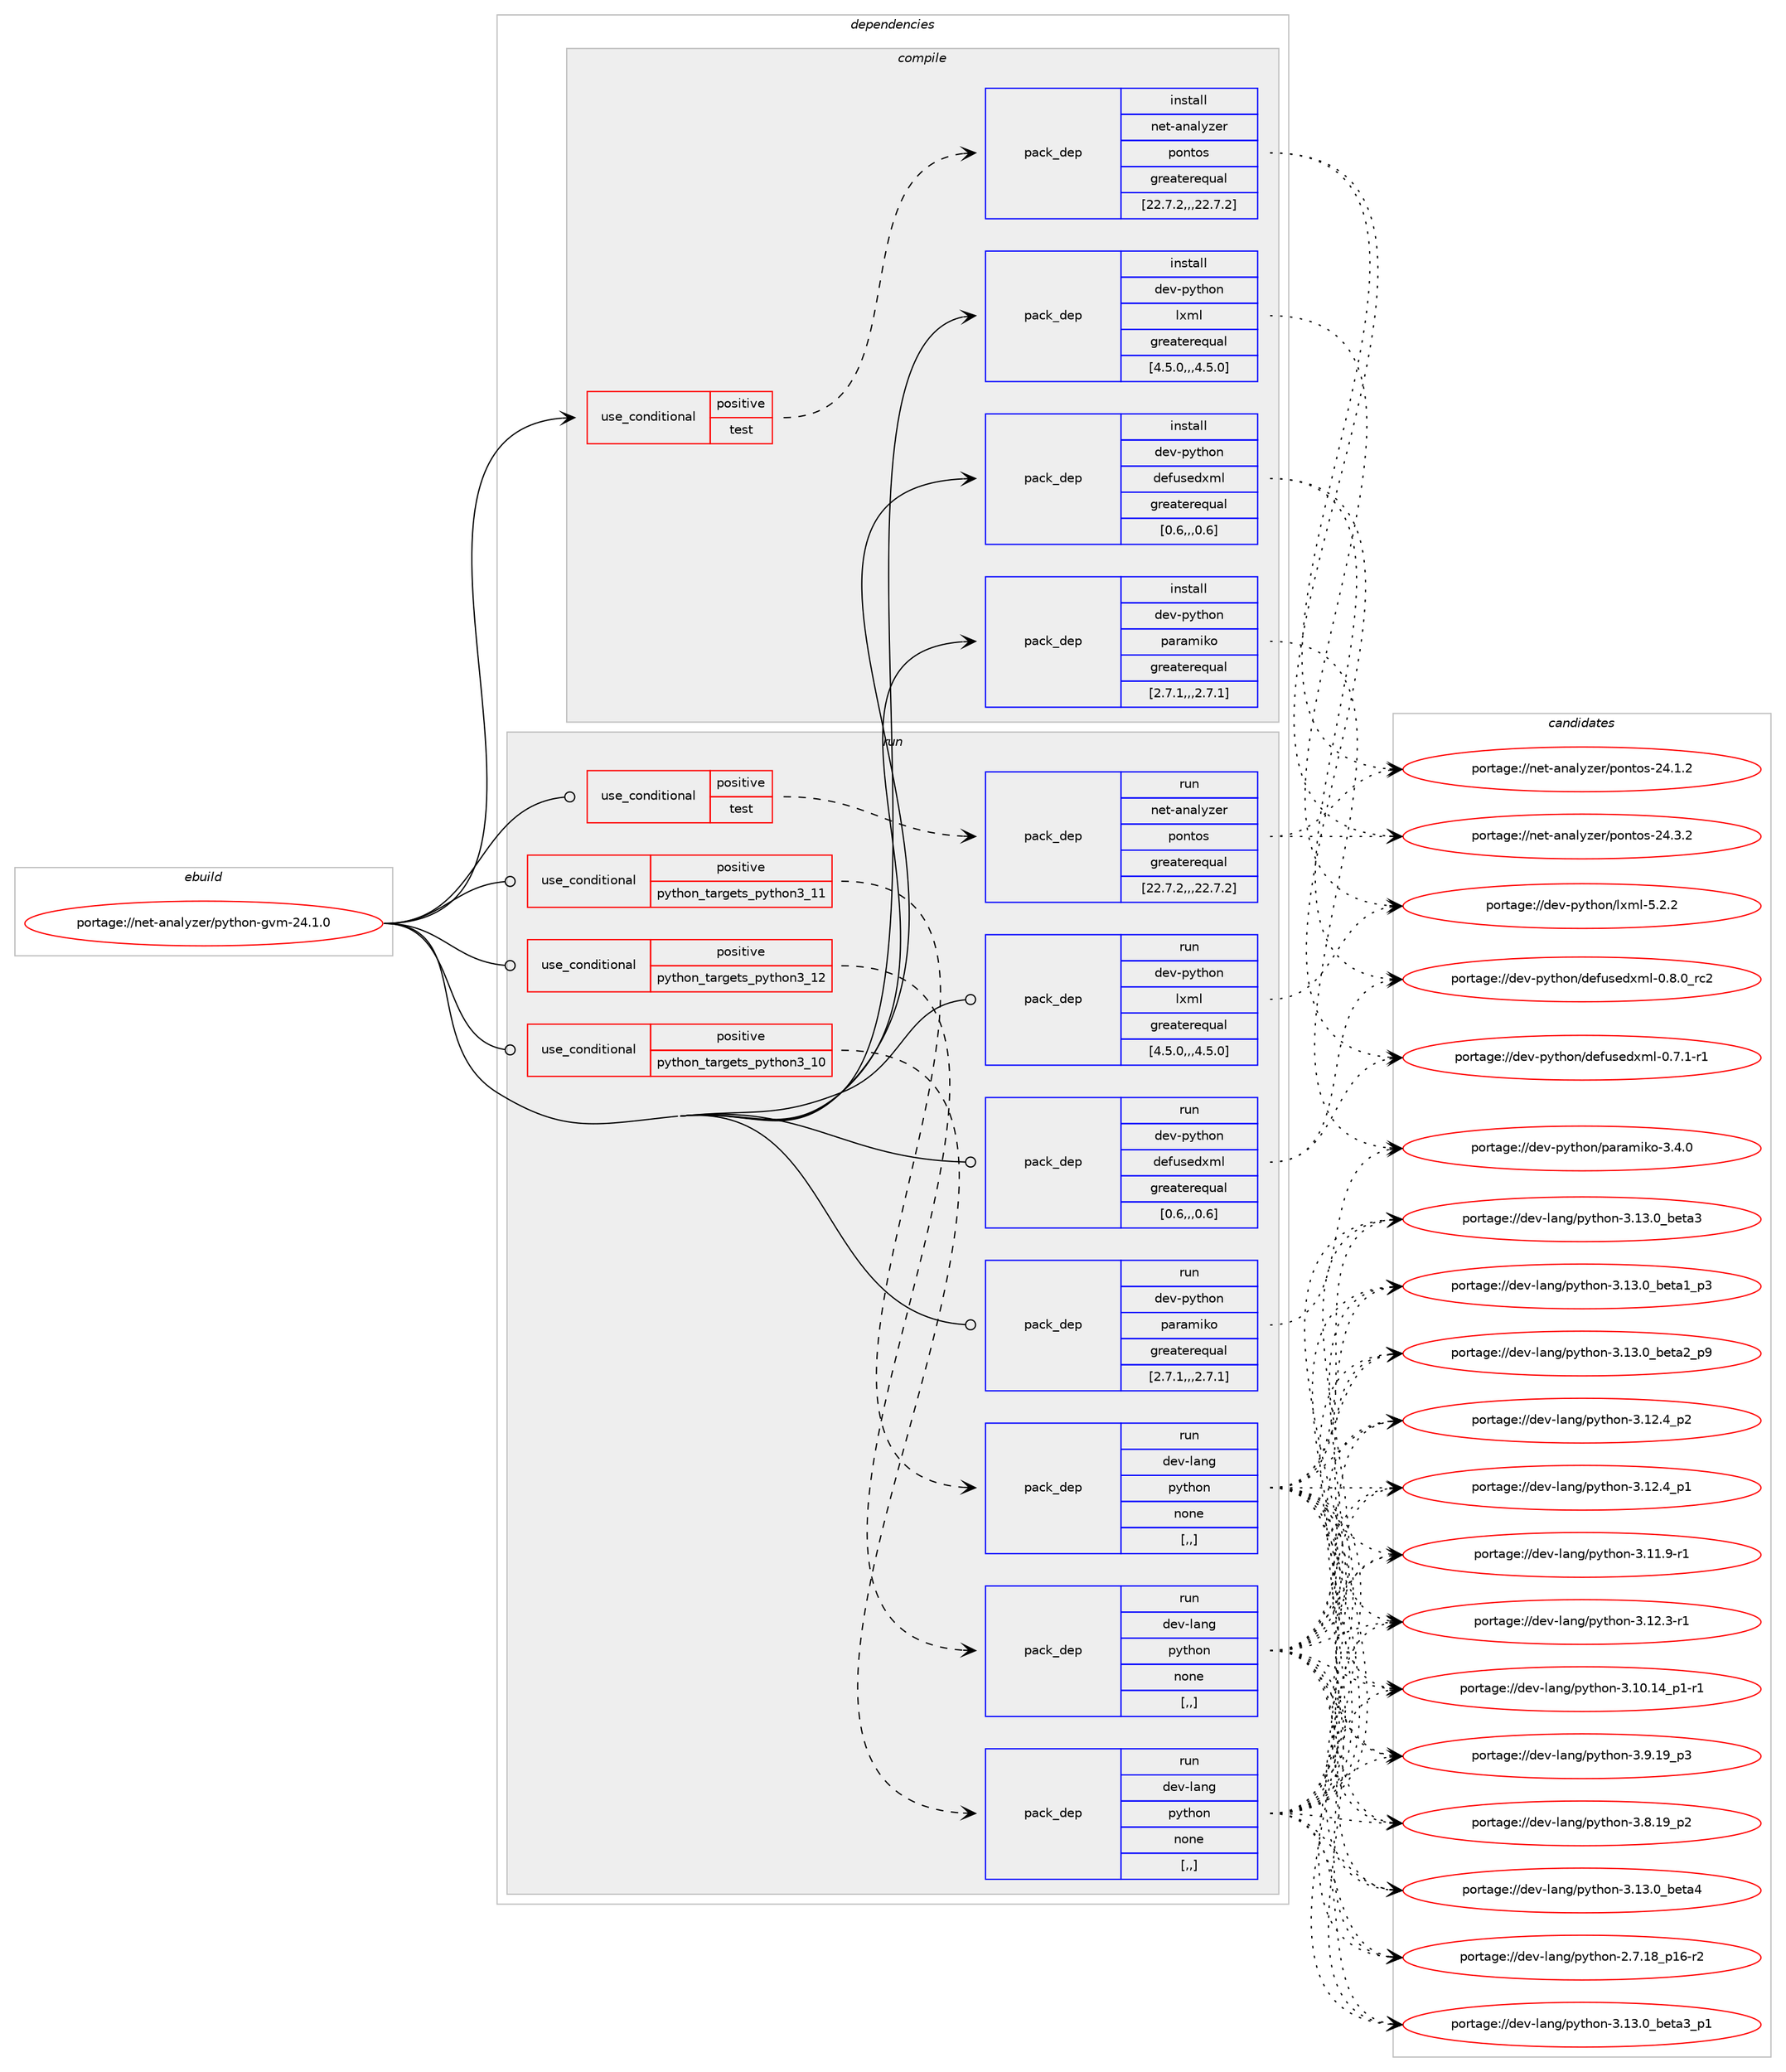 digraph prolog {

# *************
# Graph options
# *************

newrank=true;
concentrate=true;
compound=true;
graph [rankdir=LR,fontname=Helvetica,fontsize=10,ranksep=1.5];#, ranksep=2.5, nodesep=0.2];
edge  [arrowhead=vee];
node  [fontname=Helvetica,fontsize=10];

# **********
# The ebuild
# **********

subgraph cluster_leftcol {
color=gray;
label=<<i>ebuild</i>>;
id [label="portage://net-analyzer/python-gvm-24.1.0", color=red, width=4, href="../net-analyzer/python-gvm-24.1.0.svg"];
}

# ****************
# The dependencies
# ****************

subgraph cluster_midcol {
color=gray;
label=<<i>dependencies</i>>;
subgraph cluster_compile {
fillcolor="#eeeeee";
style=filled;
label=<<i>compile</i>>;
subgraph cond88125 {
dependency341654 [label=<<TABLE BORDER="0" CELLBORDER="1" CELLSPACING="0" CELLPADDING="4"><TR><TD ROWSPAN="3" CELLPADDING="10">use_conditional</TD></TR><TR><TD>positive</TD></TR><TR><TD>test</TD></TR></TABLE>>, shape=none, color=red];
subgraph pack250929 {
dependency341655 [label=<<TABLE BORDER="0" CELLBORDER="1" CELLSPACING="0" CELLPADDING="4" WIDTH="220"><TR><TD ROWSPAN="6" CELLPADDING="30">pack_dep</TD></TR><TR><TD WIDTH="110">install</TD></TR><TR><TD>net-analyzer</TD></TR><TR><TD>pontos</TD></TR><TR><TD>greaterequal</TD></TR><TR><TD>[22.7.2,,,22.7.2]</TD></TR></TABLE>>, shape=none, color=blue];
}
dependency341654:e -> dependency341655:w [weight=20,style="dashed",arrowhead="vee"];
}
id:e -> dependency341654:w [weight=20,style="solid",arrowhead="vee"];
subgraph pack250930 {
dependency341656 [label=<<TABLE BORDER="0" CELLBORDER="1" CELLSPACING="0" CELLPADDING="4" WIDTH="220"><TR><TD ROWSPAN="6" CELLPADDING="30">pack_dep</TD></TR><TR><TD WIDTH="110">install</TD></TR><TR><TD>dev-python</TD></TR><TR><TD>defusedxml</TD></TR><TR><TD>greaterequal</TD></TR><TR><TD>[0.6,,,0.6]</TD></TR></TABLE>>, shape=none, color=blue];
}
id:e -> dependency341656:w [weight=20,style="solid",arrowhead="vee"];
subgraph pack250931 {
dependency341657 [label=<<TABLE BORDER="0" CELLBORDER="1" CELLSPACING="0" CELLPADDING="4" WIDTH="220"><TR><TD ROWSPAN="6" CELLPADDING="30">pack_dep</TD></TR><TR><TD WIDTH="110">install</TD></TR><TR><TD>dev-python</TD></TR><TR><TD>lxml</TD></TR><TR><TD>greaterequal</TD></TR><TR><TD>[4.5.0,,,4.5.0]</TD></TR></TABLE>>, shape=none, color=blue];
}
id:e -> dependency341657:w [weight=20,style="solid",arrowhead="vee"];
subgraph pack250932 {
dependency341658 [label=<<TABLE BORDER="0" CELLBORDER="1" CELLSPACING="0" CELLPADDING="4" WIDTH="220"><TR><TD ROWSPAN="6" CELLPADDING="30">pack_dep</TD></TR><TR><TD WIDTH="110">install</TD></TR><TR><TD>dev-python</TD></TR><TR><TD>paramiko</TD></TR><TR><TD>greaterequal</TD></TR><TR><TD>[2.7.1,,,2.7.1]</TD></TR></TABLE>>, shape=none, color=blue];
}
id:e -> dependency341658:w [weight=20,style="solid",arrowhead="vee"];
}
subgraph cluster_compileandrun {
fillcolor="#eeeeee";
style=filled;
label=<<i>compile and run</i>>;
}
subgraph cluster_run {
fillcolor="#eeeeee";
style=filled;
label=<<i>run</i>>;
subgraph cond88126 {
dependency341659 [label=<<TABLE BORDER="0" CELLBORDER="1" CELLSPACING="0" CELLPADDING="4"><TR><TD ROWSPAN="3" CELLPADDING="10">use_conditional</TD></TR><TR><TD>positive</TD></TR><TR><TD>python_targets_python3_10</TD></TR></TABLE>>, shape=none, color=red];
subgraph pack250933 {
dependency341660 [label=<<TABLE BORDER="0" CELLBORDER="1" CELLSPACING="0" CELLPADDING="4" WIDTH="220"><TR><TD ROWSPAN="6" CELLPADDING="30">pack_dep</TD></TR><TR><TD WIDTH="110">run</TD></TR><TR><TD>dev-lang</TD></TR><TR><TD>python</TD></TR><TR><TD>none</TD></TR><TR><TD>[,,]</TD></TR></TABLE>>, shape=none, color=blue];
}
dependency341659:e -> dependency341660:w [weight=20,style="dashed",arrowhead="vee"];
}
id:e -> dependency341659:w [weight=20,style="solid",arrowhead="odot"];
subgraph cond88127 {
dependency341661 [label=<<TABLE BORDER="0" CELLBORDER="1" CELLSPACING="0" CELLPADDING="4"><TR><TD ROWSPAN="3" CELLPADDING="10">use_conditional</TD></TR><TR><TD>positive</TD></TR><TR><TD>python_targets_python3_11</TD></TR></TABLE>>, shape=none, color=red];
subgraph pack250934 {
dependency341662 [label=<<TABLE BORDER="0" CELLBORDER="1" CELLSPACING="0" CELLPADDING="4" WIDTH="220"><TR><TD ROWSPAN="6" CELLPADDING="30">pack_dep</TD></TR><TR><TD WIDTH="110">run</TD></TR><TR><TD>dev-lang</TD></TR><TR><TD>python</TD></TR><TR><TD>none</TD></TR><TR><TD>[,,]</TD></TR></TABLE>>, shape=none, color=blue];
}
dependency341661:e -> dependency341662:w [weight=20,style="dashed",arrowhead="vee"];
}
id:e -> dependency341661:w [weight=20,style="solid",arrowhead="odot"];
subgraph cond88128 {
dependency341663 [label=<<TABLE BORDER="0" CELLBORDER="1" CELLSPACING="0" CELLPADDING="4"><TR><TD ROWSPAN="3" CELLPADDING="10">use_conditional</TD></TR><TR><TD>positive</TD></TR><TR><TD>python_targets_python3_12</TD></TR></TABLE>>, shape=none, color=red];
subgraph pack250935 {
dependency341664 [label=<<TABLE BORDER="0" CELLBORDER="1" CELLSPACING="0" CELLPADDING="4" WIDTH="220"><TR><TD ROWSPAN="6" CELLPADDING="30">pack_dep</TD></TR><TR><TD WIDTH="110">run</TD></TR><TR><TD>dev-lang</TD></TR><TR><TD>python</TD></TR><TR><TD>none</TD></TR><TR><TD>[,,]</TD></TR></TABLE>>, shape=none, color=blue];
}
dependency341663:e -> dependency341664:w [weight=20,style="dashed",arrowhead="vee"];
}
id:e -> dependency341663:w [weight=20,style="solid",arrowhead="odot"];
subgraph cond88129 {
dependency341665 [label=<<TABLE BORDER="0" CELLBORDER="1" CELLSPACING="0" CELLPADDING="4"><TR><TD ROWSPAN="3" CELLPADDING="10">use_conditional</TD></TR><TR><TD>positive</TD></TR><TR><TD>test</TD></TR></TABLE>>, shape=none, color=red];
subgraph pack250936 {
dependency341666 [label=<<TABLE BORDER="0" CELLBORDER="1" CELLSPACING="0" CELLPADDING="4" WIDTH="220"><TR><TD ROWSPAN="6" CELLPADDING="30">pack_dep</TD></TR><TR><TD WIDTH="110">run</TD></TR><TR><TD>net-analyzer</TD></TR><TR><TD>pontos</TD></TR><TR><TD>greaterequal</TD></TR><TR><TD>[22.7.2,,,22.7.2]</TD></TR></TABLE>>, shape=none, color=blue];
}
dependency341665:e -> dependency341666:w [weight=20,style="dashed",arrowhead="vee"];
}
id:e -> dependency341665:w [weight=20,style="solid",arrowhead="odot"];
subgraph pack250937 {
dependency341667 [label=<<TABLE BORDER="0" CELLBORDER="1" CELLSPACING="0" CELLPADDING="4" WIDTH="220"><TR><TD ROWSPAN="6" CELLPADDING="30">pack_dep</TD></TR><TR><TD WIDTH="110">run</TD></TR><TR><TD>dev-python</TD></TR><TR><TD>defusedxml</TD></TR><TR><TD>greaterequal</TD></TR><TR><TD>[0.6,,,0.6]</TD></TR></TABLE>>, shape=none, color=blue];
}
id:e -> dependency341667:w [weight=20,style="solid",arrowhead="odot"];
subgraph pack250938 {
dependency341668 [label=<<TABLE BORDER="0" CELLBORDER="1" CELLSPACING="0" CELLPADDING="4" WIDTH="220"><TR><TD ROWSPAN="6" CELLPADDING="30">pack_dep</TD></TR><TR><TD WIDTH="110">run</TD></TR><TR><TD>dev-python</TD></TR><TR><TD>lxml</TD></TR><TR><TD>greaterequal</TD></TR><TR><TD>[4.5.0,,,4.5.0]</TD></TR></TABLE>>, shape=none, color=blue];
}
id:e -> dependency341668:w [weight=20,style="solid",arrowhead="odot"];
subgraph pack250939 {
dependency341669 [label=<<TABLE BORDER="0" CELLBORDER="1" CELLSPACING="0" CELLPADDING="4" WIDTH="220"><TR><TD ROWSPAN="6" CELLPADDING="30">pack_dep</TD></TR><TR><TD WIDTH="110">run</TD></TR><TR><TD>dev-python</TD></TR><TR><TD>paramiko</TD></TR><TR><TD>greaterequal</TD></TR><TR><TD>[2.7.1,,,2.7.1]</TD></TR></TABLE>>, shape=none, color=blue];
}
id:e -> dependency341669:w [weight=20,style="solid",arrowhead="odot"];
}
}

# **************
# The candidates
# **************

subgraph cluster_choices {
rank=same;
color=gray;
label=<<i>candidates</i>>;

subgraph choice250929 {
color=black;
nodesep=1;
choice1101011164597110971081211221011144711211111011611111545505246514650 [label="portage://net-analyzer/pontos-24.3.2", color=red, width=4,href="../net-analyzer/pontos-24.3.2.svg"];
choice1101011164597110971081211221011144711211111011611111545505246494650 [label="portage://net-analyzer/pontos-24.1.2", color=red, width=4,href="../net-analyzer/pontos-24.1.2.svg"];
dependency341655:e -> choice1101011164597110971081211221011144711211111011611111545505246514650:w [style=dotted,weight="100"];
dependency341655:e -> choice1101011164597110971081211221011144711211111011611111545505246494650:w [style=dotted,weight="100"];
}
subgraph choice250930 {
color=black;
nodesep=1;
choice1001011184511212111610411111047100101102117115101100120109108454846564648951149950 [label="portage://dev-python/defusedxml-0.8.0_rc2", color=red, width=4,href="../dev-python/defusedxml-0.8.0_rc2.svg"];
choice10010111845112121116104111110471001011021171151011001201091084548465546494511449 [label="portage://dev-python/defusedxml-0.7.1-r1", color=red, width=4,href="../dev-python/defusedxml-0.7.1-r1.svg"];
dependency341656:e -> choice1001011184511212111610411111047100101102117115101100120109108454846564648951149950:w [style=dotted,weight="100"];
dependency341656:e -> choice10010111845112121116104111110471001011021171151011001201091084548465546494511449:w [style=dotted,weight="100"];
}
subgraph choice250931 {
color=black;
nodesep=1;
choice1001011184511212111610411111047108120109108455346504650 [label="portage://dev-python/lxml-5.2.2", color=red, width=4,href="../dev-python/lxml-5.2.2.svg"];
dependency341657:e -> choice1001011184511212111610411111047108120109108455346504650:w [style=dotted,weight="100"];
}
subgraph choice250932 {
color=black;
nodesep=1;
choice10010111845112121116104111110471129711497109105107111455146524648 [label="portage://dev-python/paramiko-3.4.0", color=red, width=4,href="../dev-python/paramiko-3.4.0.svg"];
dependency341658:e -> choice10010111845112121116104111110471129711497109105107111455146524648:w [style=dotted,weight="100"];
}
subgraph choice250933 {
color=black;
nodesep=1;
choice1001011184510897110103471121211161041111104551464951464895981011169752 [label="portage://dev-lang/python-3.13.0_beta4", color=red, width=4,href="../dev-lang/python-3.13.0_beta4.svg"];
choice10010111845108971101034711212111610411111045514649514648959810111697519511249 [label="portage://dev-lang/python-3.13.0_beta3_p1", color=red, width=4,href="../dev-lang/python-3.13.0_beta3_p1.svg"];
choice1001011184510897110103471121211161041111104551464951464895981011169751 [label="portage://dev-lang/python-3.13.0_beta3", color=red, width=4,href="../dev-lang/python-3.13.0_beta3.svg"];
choice10010111845108971101034711212111610411111045514649514648959810111697509511257 [label="portage://dev-lang/python-3.13.0_beta2_p9", color=red, width=4,href="../dev-lang/python-3.13.0_beta2_p9.svg"];
choice10010111845108971101034711212111610411111045514649514648959810111697499511251 [label="portage://dev-lang/python-3.13.0_beta1_p3", color=red, width=4,href="../dev-lang/python-3.13.0_beta1_p3.svg"];
choice100101118451089711010347112121116104111110455146495046529511250 [label="portage://dev-lang/python-3.12.4_p2", color=red, width=4,href="../dev-lang/python-3.12.4_p2.svg"];
choice100101118451089711010347112121116104111110455146495046529511249 [label="portage://dev-lang/python-3.12.4_p1", color=red, width=4,href="../dev-lang/python-3.12.4_p1.svg"];
choice100101118451089711010347112121116104111110455146495046514511449 [label="portage://dev-lang/python-3.12.3-r1", color=red, width=4,href="../dev-lang/python-3.12.3-r1.svg"];
choice100101118451089711010347112121116104111110455146494946574511449 [label="portage://dev-lang/python-3.11.9-r1", color=red, width=4,href="../dev-lang/python-3.11.9-r1.svg"];
choice100101118451089711010347112121116104111110455146494846495295112494511449 [label="portage://dev-lang/python-3.10.14_p1-r1", color=red, width=4,href="../dev-lang/python-3.10.14_p1-r1.svg"];
choice100101118451089711010347112121116104111110455146574649579511251 [label="portage://dev-lang/python-3.9.19_p3", color=red, width=4,href="../dev-lang/python-3.9.19_p3.svg"];
choice100101118451089711010347112121116104111110455146564649579511250 [label="portage://dev-lang/python-3.8.19_p2", color=red, width=4,href="../dev-lang/python-3.8.19_p2.svg"];
choice100101118451089711010347112121116104111110455046554649569511249544511450 [label="portage://dev-lang/python-2.7.18_p16-r2", color=red, width=4,href="../dev-lang/python-2.7.18_p16-r2.svg"];
dependency341660:e -> choice1001011184510897110103471121211161041111104551464951464895981011169752:w [style=dotted,weight="100"];
dependency341660:e -> choice10010111845108971101034711212111610411111045514649514648959810111697519511249:w [style=dotted,weight="100"];
dependency341660:e -> choice1001011184510897110103471121211161041111104551464951464895981011169751:w [style=dotted,weight="100"];
dependency341660:e -> choice10010111845108971101034711212111610411111045514649514648959810111697509511257:w [style=dotted,weight="100"];
dependency341660:e -> choice10010111845108971101034711212111610411111045514649514648959810111697499511251:w [style=dotted,weight="100"];
dependency341660:e -> choice100101118451089711010347112121116104111110455146495046529511250:w [style=dotted,weight="100"];
dependency341660:e -> choice100101118451089711010347112121116104111110455146495046529511249:w [style=dotted,weight="100"];
dependency341660:e -> choice100101118451089711010347112121116104111110455146495046514511449:w [style=dotted,weight="100"];
dependency341660:e -> choice100101118451089711010347112121116104111110455146494946574511449:w [style=dotted,weight="100"];
dependency341660:e -> choice100101118451089711010347112121116104111110455146494846495295112494511449:w [style=dotted,weight="100"];
dependency341660:e -> choice100101118451089711010347112121116104111110455146574649579511251:w [style=dotted,weight="100"];
dependency341660:e -> choice100101118451089711010347112121116104111110455146564649579511250:w [style=dotted,weight="100"];
dependency341660:e -> choice100101118451089711010347112121116104111110455046554649569511249544511450:w [style=dotted,weight="100"];
}
subgraph choice250934 {
color=black;
nodesep=1;
choice1001011184510897110103471121211161041111104551464951464895981011169752 [label="portage://dev-lang/python-3.13.0_beta4", color=red, width=4,href="../dev-lang/python-3.13.0_beta4.svg"];
choice10010111845108971101034711212111610411111045514649514648959810111697519511249 [label="portage://dev-lang/python-3.13.0_beta3_p1", color=red, width=4,href="../dev-lang/python-3.13.0_beta3_p1.svg"];
choice1001011184510897110103471121211161041111104551464951464895981011169751 [label="portage://dev-lang/python-3.13.0_beta3", color=red, width=4,href="../dev-lang/python-3.13.0_beta3.svg"];
choice10010111845108971101034711212111610411111045514649514648959810111697509511257 [label="portage://dev-lang/python-3.13.0_beta2_p9", color=red, width=4,href="../dev-lang/python-3.13.0_beta2_p9.svg"];
choice10010111845108971101034711212111610411111045514649514648959810111697499511251 [label="portage://dev-lang/python-3.13.0_beta1_p3", color=red, width=4,href="../dev-lang/python-3.13.0_beta1_p3.svg"];
choice100101118451089711010347112121116104111110455146495046529511250 [label="portage://dev-lang/python-3.12.4_p2", color=red, width=4,href="../dev-lang/python-3.12.4_p2.svg"];
choice100101118451089711010347112121116104111110455146495046529511249 [label="portage://dev-lang/python-3.12.4_p1", color=red, width=4,href="../dev-lang/python-3.12.4_p1.svg"];
choice100101118451089711010347112121116104111110455146495046514511449 [label="portage://dev-lang/python-3.12.3-r1", color=red, width=4,href="../dev-lang/python-3.12.3-r1.svg"];
choice100101118451089711010347112121116104111110455146494946574511449 [label="portage://dev-lang/python-3.11.9-r1", color=red, width=4,href="../dev-lang/python-3.11.9-r1.svg"];
choice100101118451089711010347112121116104111110455146494846495295112494511449 [label="portage://dev-lang/python-3.10.14_p1-r1", color=red, width=4,href="../dev-lang/python-3.10.14_p1-r1.svg"];
choice100101118451089711010347112121116104111110455146574649579511251 [label="portage://dev-lang/python-3.9.19_p3", color=red, width=4,href="../dev-lang/python-3.9.19_p3.svg"];
choice100101118451089711010347112121116104111110455146564649579511250 [label="portage://dev-lang/python-3.8.19_p2", color=red, width=4,href="../dev-lang/python-3.8.19_p2.svg"];
choice100101118451089711010347112121116104111110455046554649569511249544511450 [label="portage://dev-lang/python-2.7.18_p16-r2", color=red, width=4,href="../dev-lang/python-2.7.18_p16-r2.svg"];
dependency341662:e -> choice1001011184510897110103471121211161041111104551464951464895981011169752:w [style=dotted,weight="100"];
dependency341662:e -> choice10010111845108971101034711212111610411111045514649514648959810111697519511249:w [style=dotted,weight="100"];
dependency341662:e -> choice1001011184510897110103471121211161041111104551464951464895981011169751:w [style=dotted,weight="100"];
dependency341662:e -> choice10010111845108971101034711212111610411111045514649514648959810111697509511257:w [style=dotted,weight="100"];
dependency341662:e -> choice10010111845108971101034711212111610411111045514649514648959810111697499511251:w [style=dotted,weight="100"];
dependency341662:e -> choice100101118451089711010347112121116104111110455146495046529511250:w [style=dotted,weight="100"];
dependency341662:e -> choice100101118451089711010347112121116104111110455146495046529511249:w [style=dotted,weight="100"];
dependency341662:e -> choice100101118451089711010347112121116104111110455146495046514511449:w [style=dotted,weight="100"];
dependency341662:e -> choice100101118451089711010347112121116104111110455146494946574511449:w [style=dotted,weight="100"];
dependency341662:e -> choice100101118451089711010347112121116104111110455146494846495295112494511449:w [style=dotted,weight="100"];
dependency341662:e -> choice100101118451089711010347112121116104111110455146574649579511251:w [style=dotted,weight="100"];
dependency341662:e -> choice100101118451089711010347112121116104111110455146564649579511250:w [style=dotted,weight="100"];
dependency341662:e -> choice100101118451089711010347112121116104111110455046554649569511249544511450:w [style=dotted,weight="100"];
}
subgraph choice250935 {
color=black;
nodesep=1;
choice1001011184510897110103471121211161041111104551464951464895981011169752 [label="portage://dev-lang/python-3.13.0_beta4", color=red, width=4,href="../dev-lang/python-3.13.0_beta4.svg"];
choice10010111845108971101034711212111610411111045514649514648959810111697519511249 [label="portage://dev-lang/python-3.13.0_beta3_p1", color=red, width=4,href="../dev-lang/python-3.13.0_beta3_p1.svg"];
choice1001011184510897110103471121211161041111104551464951464895981011169751 [label="portage://dev-lang/python-3.13.0_beta3", color=red, width=4,href="../dev-lang/python-3.13.0_beta3.svg"];
choice10010111845108971101034711212111610411111045514649514648959810111697509511257 [label="portage://dev-lang/python-3.13.0_beta2_p9", color=red, width=4,href="../dev-lang/python-3.13.0_beta2_p9.svg"];
choice10010111845108971101034711212111610411111045514649514648959810111697499511251 [label="portage://dev-lang/python-3.13.0_beta1_p3", color=red, width=4,href="../dev-lang/python-3.13.0_beta1_p3.svg"];
choice100101118451089711010347112121116104111110455146495046529511250 [label="portage://dev-lang/python-3.12.4_p2", color=red, width=4,href="../dev-lang/python-3.12.4_p2.svg"];
choice100101118451089711010347112121116104111110455146495046529511249 [label="portage://dev-lang/python-3.12.4_p1", color=red, width=4,href="../dev-lang/python-3.12.4_p1.svg"];
choice100101118451089711010347112121116104111110455146495046514511449 [label="portage://dev-lang/python-3.12.3-r1", color=red, width=4,href="../dev-lang/python-3.12.3-r1.svg"];
choice100101118451089711010347112121116104111110455146494946574511449 [label="portage://dev-lang/python-3.11.9-r1", color=red, width=4,href="../dev-lang/python-3.11.9-r1.svg"];
choice100101118451089711010347112121116104111110455146494846495295112494511449 [label="portage://dev-lang/python-3.10.14_p1-r1", color=red, width=4,href="../dev-lang/python-3.10.14_p1-r1.svg"];
choice100101118451089711010347112121116104111110455146574649579511251 [label="portage://dev-lang/python-3.9.19_p3", color=red, width=4,href="../dev-lang/python-3.9.19_p3.svg"];
choice100101118451089711010347112121116104111110455146564649579511250 [label="portage://dev-lang/python-3.8.19_p2", color=red, width=4,href="../dev-lang/python-3.8.19_p2.svg"];
choice100101118451089711010347112121116104111110455046554649569511249544511450 [label="portage://dev-lang/python-2.7.18_p16-r2", color=red, width=4,href="../dev-lang/python-2.7.18_p16-r2.svg"];
dependency341664:e -> choice1001011184510897110103471121211161041111104551464951464895981011169752:w [style=dotted,weight="100"];
dependency341664:e -> choice10010111845108971101034711212111610411111045514649514648959810111697519511249:w [style=dotted,weight="100"];
dependency341664:e -> choice1001011184510897110103471121211161041111104551464951464895981011169751:w [style=dotted,weight="100"];
dependency341664:e -> choice10010111845108971101034711212111610411111045514649514648959810111697509511257:w [style=dotted,weight="100"];
dependency341664:e -> choice10010111845108971101034711212111610411111045514649514648959810111697499511251:w [style=dotted,weight="100"];
dependency341664:e -> choice100101118451089711010347112121116104111110455146495046529511250:w [style=dotted,weight="100"];
dependency341664:e -> choice100101118451089711010347112121116104111110455146495046529511249:w [style=dotted,weight="100"];
dependency341664:e -> choice100101118451089711010347112121116104111110455146495046514511449:w [style=dotted,weight="100"];
dependency341664:e -> choice100101118451089711010347112121116104111110455146494946574511449:w [style=dotted,weight="100"];
dependency341664:e -> choice100101118451089711010347112121116104111110455146494846495295112494511449:w [style=dotted,weight="100"];
dependency341664:e -> choice100101118451089711010347112121116104111110455146574649579511251:w [style=dotted,weight="100"];
dependency341664:e -> choice100101118451089711010347112121116104111110455146564649579511250:w [style=dotted,weight="100"];
dependency341664:e -> choice100101118451089711010347112121116104111110455046554649569511249544511450:w [style=dotted,weight="100"];
}
subgraph choice250936 {
color=black;
nodesep=1;
choice1101011164597110971081211221011144711211111011611111545505246514650 [label="portage://net-analyzer/pontos-24.3.2", color=red, width=4,href="../net-analyzer/pontos-24.3.2.svg"];
choice1101011164597110971081211221011144711211111011611111545505246494650 [label="portage://net-analyzer/pontos-24.1.2", color=red, width=4,href="../net-analyzer/pontos-24.1.2.svg"];
dependency341666:e -> choice1101011164597110971081211221011144711211111011611111545505246514650:w [style=dotted,weight="100"];
dependency341666:e -> choice1101011164597110971081211221011144711211111011611111545505246494650:w [style=dotted,weight="100"];
}
subgraph choice250937 {
color=black;
nodesep=1;
choice1001011184511212111610411111047100101102117115101100120109108454846564648951149950 [label="portage://dev-python/defusedxml-0.8.0_rc2", color=red, width=4,href="../dev-python/defusedxml-0.8.0_rc2.svg"];
choice10010111845112121116104111110471001011021171151011001201091084548465546494511449 [label="portage://dev-python/defusedxml-0.7.1-r1", color=red, width=4,href="../dev-python/defusedxml-0.7.1-r1.svg"];
dependency341667:e -> choice1001011184511212111610411111047100101102117115101100120109108454846564648951149950:w [style=dotted,weight="100"];
dependency341667:e -> choice10010111845112121116104111110471001011021171151011001201091084548465546494511449:w [style=dotted,weight="100"];
}
subgraph choice250938 {
color=black;
nodesep=1;
choice1001011184511212111610411111047108120109108455346504650 [label="portage://dev-python/lxml-5.2.2", color=red, width=4,href="../dev-python/lxml-5.2.2.svg"];
dependency341668:e -> choice1001011184511212111610411111047108120109108455346504650:w [style=dotted,weight="100"];
}
subgraph choice250939 {
color=black;
nodesep=1;
choice10010111845112121116104111110471129711497109105107111455146524648 [label="portage://dev-python/paramiko-3.4.0", color=red, width=4,href="../dev-python/paramiko-3.4.0.svg"];
dependency341669:e -> choice10010111845112121116104111110471129711497109105107111455146524648:w [style=dotted,weight="100"];
}
}

}
